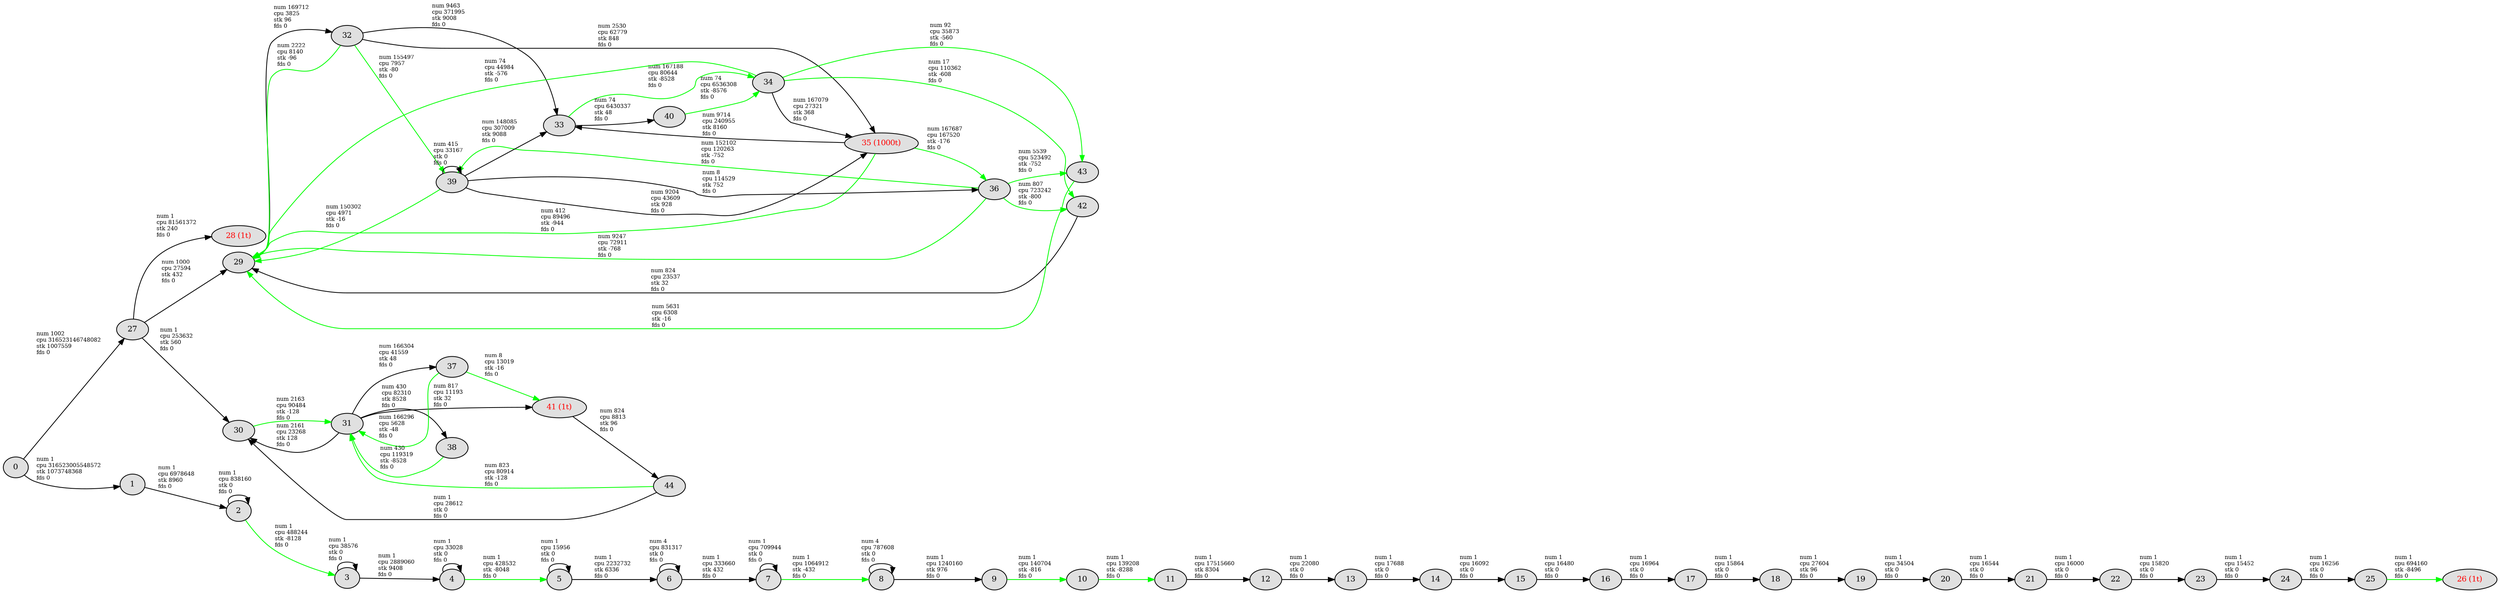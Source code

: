 // blocking graph dump - create graph with dot -Tgif -oOUTFILE INFILE
digraph foo {
  ratio=compress
  margin="0,0"
  nodesep=0.1
  ranksep=0.001
  rankdir=LR
  ordering=out
  node [shape=ellipse style=filled fillcolor="#e0e0e0" color=black]
  node [label="\N" fontsize=10 height=.1 width=.1]
  edge [fontsize=7 arrowsize=.8]
  
  // NODES
    0
    1
    2
    3
    4
    5
    6
    7
    8
    9
   10
   11
   12
   13
   14
   15
   16
   17
   18
   19
   20
   21
   22
   23
   24
   25
   26     [label="\N (1t)" fontcolor="red"]
   27
   28     [label="\N (1t)" fontcolor="red"]
   29
   30
   31
   32
   33
   34
   35     [label="\N (1000t)" fontcolor="red"]
   36
   37
   38
   39
   40
   41     [label="\N (1t)" fontcolor="red"]
   42
   43
   44
  
  // EDGES
    0 ->  27     [ label = " num 1002     \l cpu 316523146748082     \l stk 1007559     \l fds 0     \l"  ]
    0 ->   1     [ label = " num 1     \l cpu 316523005548572     \l stk 1073748368     \l fds 0     \l"  ]
    1 ->   2     [ label = " num 1     \l cpu 6978648     \l stk 8960     \l fds 0     \l"  ]
    2 ->   2     [ label = " num 1     \l cpu 838160     \l stk 0     \l fds 0     \l"  ]
    2 ->   3     [ label = " num 1     \l cpu 488244     \l stk -8128     \l fds 0     \l"  color=green ]
    3 ->   3     [ label = " num 1     \l cpu 38576     \l stk 0     \l fds 0     \l"  ]
    3 ->   4     [ label = " num 1     \l cpu 2889060     \l stk 9408     \l fds 0     \l"  ]
    4 ->   5     [ label = " num 1     \l cpu 428532     \l stk -8048     \l fds 0     \l"  color=green ]
    4 ->   4     [ label = " num 1     \l cpu 33028     \l stk 0     \l fds 0     \l"  ]
    5 ->   5     [ label = " num 1     \l cpu 15956     \l stk 0     \l fds 0     \l"  ]
    5 ->   6     [ label = " num 1     \l cpu 2232732     \l stk 6336     \l fds 0     \l"  ]
    6 ->   7     [ label = " num 1     \l cpu 333660     \l stk 432     \l fds 0     \l"  ]
    6 ->   6     [ label = " num 4     \l cpu 831317     \l stk 0     \l fds 0     \l"  ]
    7 ->   7     [ label = " num 1     \l cpu 709944     \l stk 0     \l fds 0     \l"  ]
    7 ->   8     [ label = " num 1     \l cpu 1064912     \l stk -432     \l fds 0     \l"  color=green ]
    8 ->   8     [ label = " num 4     \l cpu 787608     \l stk 0     \l fds 0     \l"  ]
    8 ->   9     [ label = " num 1     \l cpu 1240160     \l stk 976     \l fds 0     \l"  ]
    9 ->  10     [ label = " num 1     \l cpu 140704     \l stk -816     \l fds 0     \l"  color=green ]
   10 ->  11     [ label = " num 1     \l cpu 139208     \l stk -8288     \l fds 0     \l"  color=green ]
   11 ->  12     [ label = " num 1     \l cpu 17515660     \l stk 8304     \l fds 0     \l"  ]
   12 ->  13     [ label = " num 1     \l cpu 22080     \l stk 0     \l fds 0     \l"  ]
   13 ->  14     [ label = " num 1     \l cpu 17688     \l stk 0     \l fds 0     \l"  ]
   14 ->  15     [ label = " num 1     \l cpu 16092     \l stk 0     \l fds 0     \l"  ]
   15 ->  16     [ label = " num 1     \l cpu 16480     \l stk 0     \l fds 0     \l"  ]
   16 ->  17     [ label = " num 1     \l cpu 16964     \l stk 0     \l fds 0     \l"  ]
   17 ->  18     [ label = " num 1     \l cpu 15864     \l stk 0     \l fds 0     \l"  ]
   18 ->  19     [ label = " num 1     \l cpu 27604     \l stk 96     \l fds 0     \l"  ]
   19 ->  20     [ label = " num 1     \l cpu 34504     \l stk 0     \l fds 0     \l"  ]
   20 ->  21     [ label = " num 1     \l cpu 16544     \l stk 0     \l fds 0     \l"  ]
   21 ->  22     [ label = " num 1     \l cpu 16000     \l stk 0     \l fds 0     \l"  ]
   22 ->  23     [ label = " num 1     \l cpu 15820     \l stk 0     \l fds 0     \l"  ]
   23 ->  24     [ label = " num 1     \l cpu 15452     \l stk 0     \l fds 0     \l"  ]
   24 ->  25     [ label = " num 1     \l cpu 16256     \l stk 0     \l fds 0     \l"  ]
   25 ->  26     [ label = " num 1     \l cpu 694160     \l stk -8496     \l fds 0     \l"  color=green ]
   27 ->  28     [ label = " num 1     \l cpu 81561372     \l stk 240     \l fds 0     \l"  ]
   27 ->  29     [ label = " num 1000     \l cpu 27594     \l stk 432     \l fds 0     \l"  ]
   27 ->  30     [ label = " num 1     \l cpu 253632     \l stk 560     \l fds 0     \l"  ]
   29 ->  32     [ label = " num 169712     \l cpu 3825     \l stk 96     \l fds 0     \l"  ]
   30 ->  31     [ label = " num 2163     \l cpu 90484     \l stk -128     \l fds 0     \l"  color=green ]
   31 ->  37     [ label = " num 166304     \l cpu 41559     \l stk 48     \l fds 0     \l"  ]
   31 ->  38     [ label = " num 430     \l cpu 82310     \l stk 8528     \l fds 0     \l"  ]
   31 ->  41     [ label = " num 817     \l cpu 11193     \l stk 32     \l fds 0     \l"  ]
   31 ->  30     [ label = " num 2161     \l cpu 23268     \l stk 128     \l fds 0     \l"  ]
   32 ->  33     [ label = " num 9463     \l cpu 371995     \l stk 9008     \l fds 0     \l"  ]
   32 ->  29     [ label = " num 2222     \l cpu 8140     \l stk -96     \l fds 0     \l"  color=green ]
   32 ->  39     [ label = " num 155497     \l cpu 7957     \l stk -80     \l fds 0     \l"  color=green ]
   32 ->  35     [ label = " num 2530     \l cpu 62779     \l stk 848     \l fds 0     \l"  ]
   33 ->  34     [ label = " num 167188     \l cpu 80644     \l stk -8528     \l fds 0     \l"  color=green ]
   33 ->  40     [ label = " num 74     \l cpu 6430337     \l stk 48     \l fds 0     \l"  ]
   34 ->  43     [ label = " num 92     \l cpu 35873     \l stk -560     \l fds 0     \l"  color=green ]
   34 ->  42     [ label = " num 17     \l cpu 110362     \l stk -608     \l fds 0     \l"  color=green ]
   34 ->  29     [ label = " num 74     \l cpu 44984     \l stk -576     \l fds 0     \l"  color=green ]
   34 ->  35     [ label = " num 167079     \l cpu 27321     \l stk 368     \l fds 0     \l"  ]
   35 ->  33     [ label = " num 9714     \l cpu 240955     \l stk 8160     \l fds 0     \l"  ]
   35 ->  29     [ label = " num 412     \l cpu 89496     \l stk -944     \l fds 0     \l"  color=green ]
   35 ->  36     [ label = " num 167687     \l cpu 167520     \l stk -176     \l fds 0     \l"  color=green ]
   36 ->  43     [ label = " num 5539     \l cpu 523492     \l stk -752     \l fds 0     \l"  color=green ]
   36 ->  42     [ label = " num 807     \l cpu 723242     \l stk -800     \l fds 0     \l"  color=green ]
   36 ->  29     [ label = " num 9247     \l cpu 72911     \l stk -768     \l fds 0     \l"  color=green ]
   36 ->  39     [ label = " num 152102     \l cpu 120263     \l stk -752     \l fds 0     \l"  color=green ]
   37 ->  41     [ label = " num 8     \l cpu 13019     \l stk -16     \l fds 0     \l"  color=green ]
   37 ->  31     [ label = " num 166296     \l cpu 5628     \l stk -48     \l fds 0     \l"  color=green ]
   38 ->  31     [ label = " num 430     \l cpu 119319     \l stk -8528     \l fds 0     \l"  color=green ]
   39 ->  33     [ label = " num 148085     \l cpu 307009     \l stk 9088     \l fds 0     \l"  ]
   39 ->  29     [ label = " num 150302     \l cpu 4971     \l stk -16     \l fds 0     \l"  color=green ]
   39 ->  36     [ label = " num 8     \l cpu 114529     \l stk 752     \l fds 0     \l"  ]
   39 ->  39     [ label = " num 415     \l cpu 33167     \l stk 0     \l fds 0     \l"  ]
   39 ->  35     [ label = " num 9204     \l cpu 43609     \l stk 928     \l fds 0     \l"  ]
   40 ->  34     [ label = " num 74     \l cpu 6536308     \l stk -8576     \l fds 0     \l"  color=green ]
   41 ->  44     [ label = " num 824     \l cpu 8813     \l stk 96     \l fds 0     \l"  ]
   42 ->  29     [ label = " num 824     \l cpu 23537     \l stk 32     \l fds 0     \l"  ]
   43 ->  29     [ label = " num 5631     \l cpu 6308     \l stk -16     \l fds 0     \l"  color=green ]
   44 ->  30     [ label = " num 1     \l cpu 28612     \l stk 0     \l fds 0     \l"  ]
   44 ->  31     [ label = " num 823     \l cpu 80914     \l stk -128     \l fds 0     \l"  color=green ]
}

